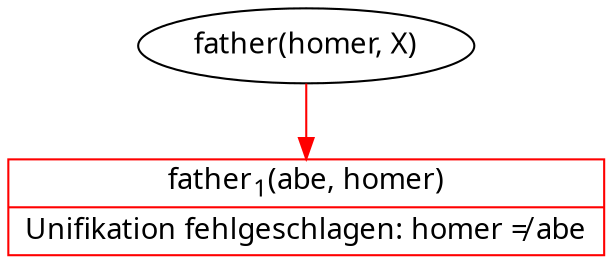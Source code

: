 digraph VIPER_visualization_root {
    node [fontname = "Fira Mono"];

    root [label = "father(homer, X)"];
    root_fail [shape = record, label = <{father<sub>1</sub>(abe, homer)|Unifikation fehlgeschlagen: homer ≠ abe}>, color = red];

    root -> root_fail [color = red];
}
